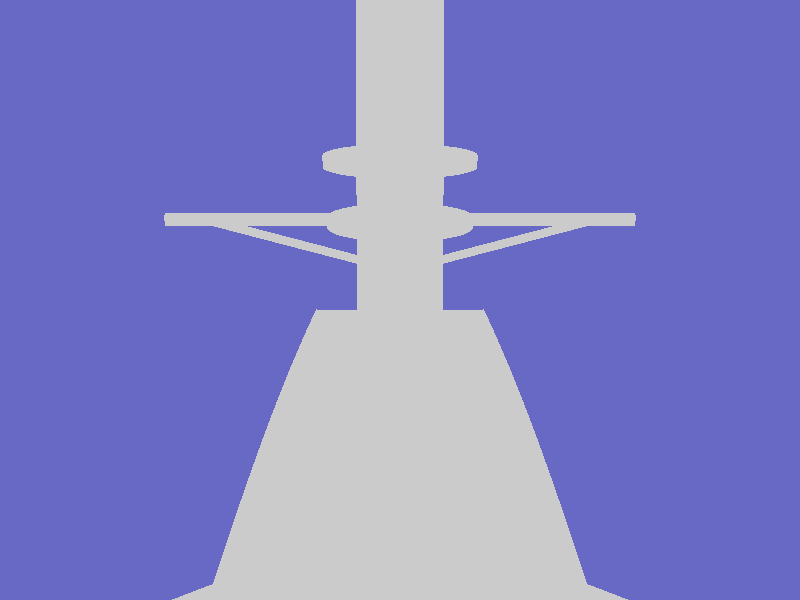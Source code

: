 #include "colors.inc" 
#include "shapes.inc"
#include "woods.inc"
#include "metals.inc"
#include "stones.inc"
#include "textures.inc"

#declare View = 1; // if this is 0, an image for test would be rendered.


sky_sphere{
  pigment{
    wrinkles
    color_map{
      [ 0.3 color rgb<0.3,0.4,1.2>]
      [ 0.9 White ]
    }
    scale <1, 0.2, 0.2>
  }
}

#macro BaseMaterial()
  pigment {Gray60}
  finish{
    ambient 0.2
    diffuse 0.2
    phong 0.3
    reflection 0.03
  }
#end

#if (View)
camera{
  location <0, 30, 30>
  look_at<0, 20, 70>
  angle 30
}

light_source{<-5,30,0> color 2*White}

object{
  Plane_XZ
    texture{
      pigment{ NavyBlue }
      finish { Metal }
      normal { waves 0.5 frequency 20 scale 10 }
    }
    translate<0,-10,0>
}

sky_sphere{
  pigment{
    wrinkles
    color_map{
      [ 0.3 color rgb<0.3,0.4,1.2>]
      [ 0.9 White ]
    }
    scale <1, 0.2, 0.2>
  }
}

#macro Illuminator()
#end


#macro SidePanel()
union{
  object{
    bicubic_patch {
       type 1
       flatness 0
       u_steps 4
       v_steps 4
       <0, 0,0>,    <5.0,-1,10>,   <10.5,  -4.6,   30>, <10.5,  -4.6,   51.5>,
       <0,-1,3>,    <5.0,-2,10>,   <10.28, -6.466, 30>, <10.28, -6.466, 51.5>,
       <0,-5,5>,    <1,  -5,10>,   <10.06, -8.333, 30>, <10.06, -8.333, 51.5>,
       <0,-10.2,6>, <1, -10.2,10>, <9.84,  -10.2,  30>, <9.84,  -10.2,  51.5>
       BaseMaterial()
    }
  }
  object{
    bicubic_patch {
       type 1
       flatness 0
       u_steps 4
       v_steps 4
       <10.5,   -4.6,   51.5>, <10.5, -4.6,   100>, <10,-4.6, 130>, <7.8,-4.6,165>,
       <10.28,  -6.466, 51.5>, <10.28,-6.466, 100>, <10,-6.0, 130>, <7.6,-6,165>,
       <10.06,  -8.333, 51.5>, <10.06,-8.333, 100>, <10,-8.8, 130>, <7.2,-8.8,165>,
       <9.84,   -10.2,  51.5>, <9.84, -10.2,  100>, <9, -10.2,130>, <7,-10.2,165>
       BaseMaterial()
     }
  }
}
#end
object{
  SidePanel()
}
object{
  SidePanel()
  scale<-1,1,1>
}

#macro Deck()
  union {
    object {
      bicubic_patch{
        type 1
        flatness 0
        u_steps 4
        v_steps 4
        <0,0,0>, <5.0,-1,10>, <10, -4.6, 30>,  <10.5, -4.6, 51.5>,
        <0,0,0>, <4,-1,10>,   <9,  -4.6, 30>,  <9,    -4.6, 51.5>,
        <0,0,0>, <1,-1,10>,   <1,  -4.6, 30>,  <1,    -4.6, 51.5>,
        <0,0,0>, <0,-1,10>,   <0,  -4.6, 30>,  <0,    -4.6, 51.5>
        BaseMaterial()
      }
    }
    object {
      bicubic_patch {
         type 1
         flatness 0
         u_steps 4
         v_steps 4
         <10.5, -4.6, 51.5>, <10.5, -4.6,   100>, <10,-4.6, 130>, <7.8, -4.6,165>,
         <9,    -4.6, 51.5>, <9,    -4.6,   100>, <9, -4.6, 130>, <6,   -4.6,165>,
         <1,    -4.6, 51.5>, <1,    -4.6,   100>, <1, -4.6, 130>, <1,   -4.6,165>,
         <0,    -4.6, 51.5>, <0,    -4.6,   100>, <0, -4.6, 130>, <0,   -4.6,165>
         BaseMaterial()
       }
    }
    translate<0,-0.1,0>
  }
#end

object{
  Deck()
}
object{
  Deck()
  scale<-1,1,1>
}

#macro CIWS()
  union {
    cylinder {
      0,
      y*0.2,1.3
      BaseMaterial()
    }
    difference {
      prism {
        linear_sweep
        linear_spline
        0, 1.9,
        4,
        <-0.7, 0>, <-0.5, 2>, <0.5, 2>, <0.7, 0>
        rotate <-90, 90, 0>
        translate <0.95, 0, 0>
      }
      box {<-0.6, 0.5, -2>, <0.6, 3, 2>}
      BaseMaterial()
    }
    #macro CIWSBOX()
      box {<-0.6, 0, -0.6>,<0.6, 0.59, 0.6>}
    #end
    #macro CIWSTRUSS()
      prism {
        conic_sweep
        linear_spline
        0.5, 1,
        4,
        <-0.6, -0.28>, <-0.6, 0.28>, <0.6, 0.28>, <0.6, -0.28>
        translate <0, -1, 0>
        scale <1, 1.2, 1>
      }
    #end
    #macro CIWSTRUSSHOLE()
      union {
        prism {
          linear_sweep linear_spline -5, 5, 3,
          <-0.5, 0.05>,<0, 0.35>, <0.5, 0.05>
        }
        prism {
          linear_sweep linear_spline -5, 5, 3,
          <-0.2, 0.55>,<0, 0.42>, <0.2, 0.55>
        }
        prism {
          linear_sweep linear_spline -5, 5, 3,
          <-0.26, 0.51>, <-0.06, 0.38>, <-0.48, 0.11>
        }
        prism {
          linear_sweep linear_spline -5, 5, 3,
          <0.26, 0.51>, <0.06, 0.38>, <0.48, 0.11>
        }
        rotate <90, 0, 0>
      }
    #end
    union {
      difference {
        blob {
          threshold 0.1
          cylinder {
            0,
            y*1.5, 0.5,
            10
          }
          translate <0, 0.5, 0>
        }
        CIWSBOX()
        pigment {White}
        translate <0, -0.3, 0>
      }
      difference {
        CIWSBOX()
        box {
          <-0.5, 0.1, -1>,<0.5, 0.49, 1>
        }
        BaseMaterial()
        translate <0, -0.3, 0>
      }
      difference {
        CIWSTRUSS()
        object {
          CIWSTRUSS()
          scale 0.9
          translate <0, 0.1, 0>
        }
        CIWSTRUSSHOLE()
        object {
          CIWSTRUSSHOLE()
          scale <0.5, 1, 1>
          rotate <0, 90, 0>
        }
        BaseMaterial()
        rotate <90, 0, 0>
        translate <0, 0, -0.6>
      }
      cylinder {
        0,
        y*2.5, 0.1
        pigment {Black}
        rotate <-90, 0, 0>
      }
      cylinder {
        0,
        y*1, 0.4
        BaseMaterial()
        rotate <-90, 0, 0>
        translate <0, -0.7, 0.5>
      }
      translate <0, 1.7, 0>
    }
  }
#end

#macro RADAR1()
  union {
    union {
      sphere {
        <0, 1.6, 0>, 0.8
      }
      torus {
        0.78, 0.05
        translate <0, 1.6, 0>
      }
      cylinder {
        y*0.7, y * 1.6, 0.4
      }
      pigment {Wheat}
    }
    cylinder {
      0, y * 1.6, 0.3
      BaseMaterial()
    }
  }
#end

#macro RADAR2()
  union {
    difference {
      union {
        blob {
          threshold 0.1
          cylinder {
            0,
            y*1.5, 0.5,
            10
          }
          translate <0, 0.5, 0>
        }
        torus {
          0.46, 0.05
          translate <0, 1.5, 0>
        }
      }
      box {<-1, 0, -1>, <1, 1.3, 1>}
      pigment {White}
    }
    cone {
      0, 0.5,
      y*1.5, 0.1
      BaseMaterial()
    }
  }
#end

#macro SPY1()
  union {
    prism {
      linear_sweep
      linear_spline
      0, 0.2, 8,
      <2.12,  1.4>,  <0.88, 2.12>, <-0.88, 2.12>, <-2.12, 1.4>,
      <-2.12, -1.4>, <-0.88, -2.12>, <0.88, -2.12>, <2.12, -1.4>
      pigment {Wheat}
    }
    #macro SPY1BOLT()
      cylinder {
        0, y*0.3, 0.04
        BaseMaterial()
      }
    #end
    object { SPY1BOLT() translate <1, 0, 1.8> }
    object { SPY1BOLT() translate <-1, 0, 1.8> }
    object { SPY1BOLT() translate <1, 0, -1.8> }
    object { SPY1BOLT() translate <-1, 0, -1.8> }
  }
#end

#declare bridgeHeight = 15.7;
#declare ratioBridgeBody = 0.8;
#declare bridgeSweepOffset = 16.8;

#macro BridgeBase(height)
  prism {
    conic_sweep
    linear_spline
    (1 - (1 - ratioBridgeBody) * height / bridgeHeight), 1,
    8,
    <6.3, (0 - bridgeSweepOffset)>,   <10.5, (6.3 - bridgeSweepOffset)>,  <10.5, (29.8 - bridgeSweepOffset)>, <6.3, (34 - bridgeSweepOffset)>,
    <-6.3, (34 - bridgeSweepOffset)>, <-10.5, (29.8 - bridgeSweepOffset)>,<-10.5, (6.3 - bridgeSweepOffset)>, <-6.3, (0 - bridgeSweepOffset)>
    BaseMaterial()
    translate<0, -1, bridgeSweepOffset>
    scale<1, -1 / (1 - ratioBridgeBody) * bridgeHeight, 1>
  }
#end
#macro BridgeBody(height, sfactor)
  prism {
    conic_sweep
    linear_spline
    ratioBridgeBody, 1,
    8,
    <4.3, (4.2 - bridgeSweepOffset)>,   <10.5, (9.4 - bridgeSweepOffset)>,    <10.5, (21.07 - bridgeSweepOffset)>, <6.3, (25.3 - bridgeSweepOffset)>,
    <-6.3, (25.3 - bridgeSweepOffset)>, <-10.5, (21.07 - bridgeSweepOffset)>, <-10.5, (9.4 - bridgeSweepOffset)>,  <-4.3, (4.2 - bridgeSweepOffset)>
    BaseMaterial()
    translate<0, -1, 0>
    scale sfactor
    translate<0, 0, bridgeSweepOffset>
    scale<1, -1 / (1 - ratioBridgeBody) * height, 1>
  }
#end

#macro MastBaseSpace()
  intersection {
    prism {
      linear_sweep
      linear_spline
      0, -30,
      3,
      <-2.9, 15>, <0, 28.8>, <2.9, 15>
      rotate <-90, 0, 0>
    }
    prism {
      linear_sweep
      linear_spline
      10, -10,
      3,
      <9.46, 0>, <19, 49>, <29.8, 0>
      rotate <-90, -90, 0>
    }
  }
#end

#macro Bridge()
  union {
    BridgeBody(bridgeHeight, 1)
    difference {
      object {
        BridgeBody(bridgeHeight, 0.83)
        scale <1, -1, 1>
        translate <0, bridgeHeight, 0>
      }
      #macro Window(X)
        box {
          <X, 14.5, 0>, <X + 1, 15.3, 6.5>
          pigment {Black}
        }
      #end
      #local N=0;
      #while (N<5)
        Window(-3 + N * 1.3)
        #local N = N + 1;
      #end
    }
    BridgeBase(3.2)
    intersection {
      BridgeBase(5.7)
      box {<-5.2, 0, 0>, <5.2, 5.7 ,10>}
      BaseMaterial()
    }
    difference {
      intersection {
        BridgeBase(9)
        box {<-3.1, 0, 0>, <3.2, 8 ,10>}
      }
      box {<-1.4, 7.5, 0>, <1.4, 9.7, 10>}
      BaseMaterial()
    }
    object {
      CIWS()
      translate <0, 7.5, 3.4>
    }
    box {
      <-1.75, 11.25, 4.2>, <1.75, 11.368, 8>
      BaseMaterial()
    }
    object {
      RADAR1()
      translate <-0.5, 11.368, 4.7>
    }
    object {
      RADAR2()
      translate <0.5, 11.368, 5.4>
    }
    #macro LSPY1()
      object {
        SPY1()
        rotate <-81, -40, 0>
        translate <6.5, 10, 8>
      }
    #end
    object {
      LSPY1()
    }
    object {
      LSPY1()
      scale <-1, 1, 1>
    }
    intersection {
      MastBaseSpace()
      box {<-5, 0, 0>, <5, 18.8, 30>}
      BaseMaterial()
    }
    intersection {
      MastBaseSpace()
      prism {
        linear_sweep
        linear_spline
        10, -10,
        3,
        <17, 0>, <22.6, 28.8>, <29.8, 0>
        rotate <-90, -90, 0>
      }
      BaseMaterial()
    }
    intersection {
      prism {
        linear_sweep
        linear_spline
        10, -10,
        4,
        <17.1, 0>, <23.4, 33.2>, <24.7, 33.2>, <19.1, 0>
        rotate <-90, -90, 0>
      }
      box {<-1.17, 15, 0>, <1.17, 33.4, 30>}
      BaseMaterial()
    }
    cylinder {
      0, y*0.3, 2
      translate <0, 26.6, 23>
      BaseMaterial()
    }
    #macro RBAR()
      union {
        box {
          <0, 26.6, 23.2> , <6.5, 26.9, 23.5>
          BaseMaterial()
        }
        box {
          <0, 0, 0> , <5.5, 0.2, 0.2>
          rotate <0, 0, 15>
          translate <0, 25.15, 23.4>
          BaseMaterial()
        }
      }
    #end
    object {
      RBAR()
    }
    object {
      RBAR()
      scale x*-1
    }
    cylinder {
      0, y*0.3, 2
      translate <0, 28.6, 21>
      BaseMaterial()
    }
    cylinder {
      0, y*0.5, 2
      translate <0, 33.2, 24>
      BaseMaterial()
    }
    cylinder {
      0, y*8.5, 0.3
      rotate <10, 0, 0>
      translate <0, 33.2, 25>
      BaseMaterial()
    }
    translate<0, -4.6, 47.3>
  }
#end

object{
  Bridge()
}

#else
// Testing section
camera{
  location <0, 10, -1>
  look_at<0, 0, 0>
  angle 30
}

light_source{<-5,30,0> color 2*White}

object{
  Plane_XZ
    texture{
      pigment{ NavyBlue }
      finish { Metal }
      normal { waves 0.5 frequency 20 scale 10 }
    }
    translate<0,0,0>
}

object {RADAR3()}

#end
